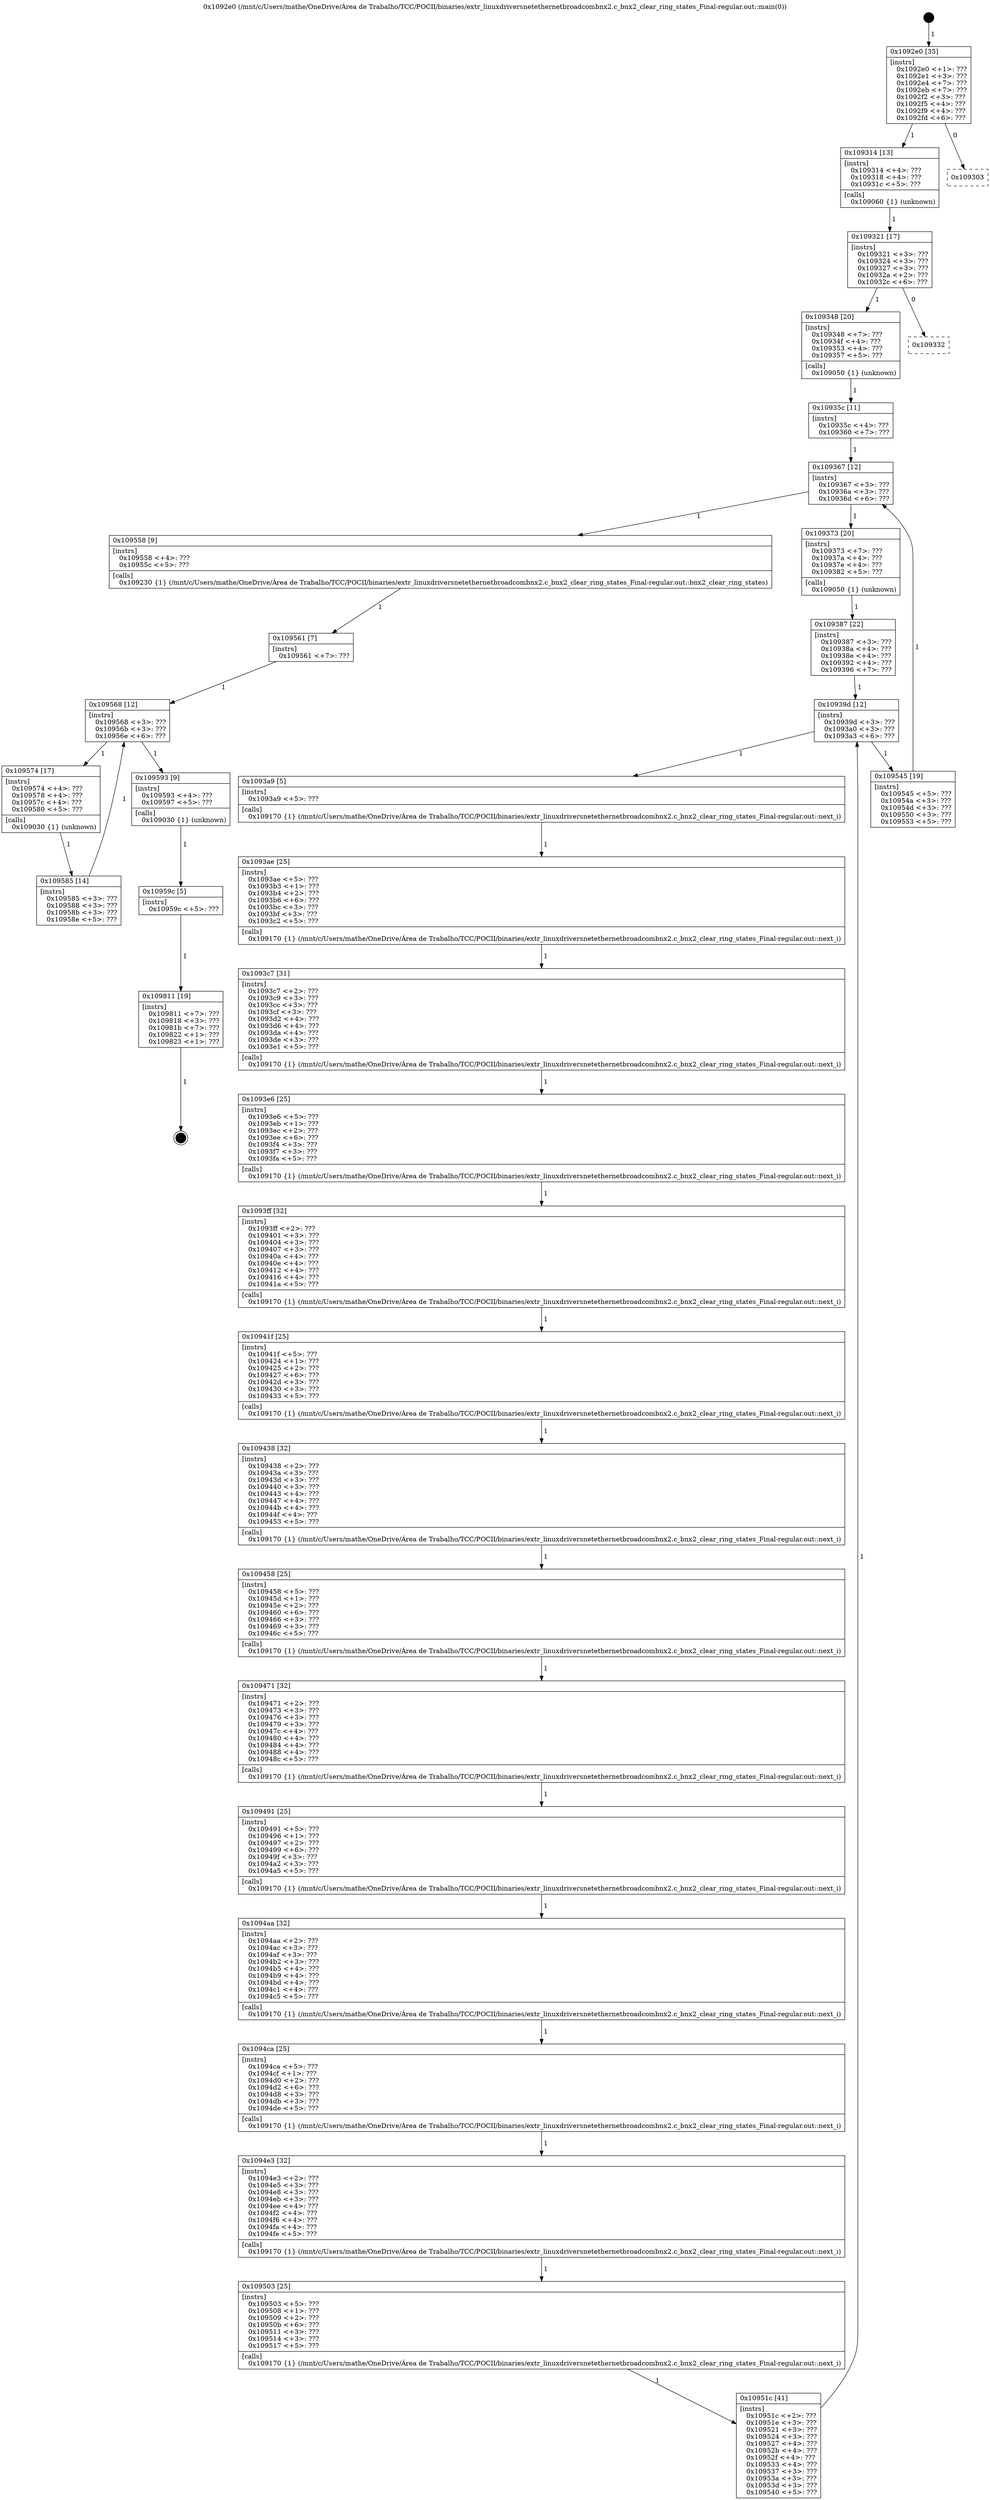 digraph "0x1092e0" {
  label = "0x1092e0 (/mnt/c/Users/mathe/OneDrive/Área de Trabalho/TCC/POCII/binaries/extr_linuxdriversnetethernetbroadcombnx2.c_bnx2_clear_ring_states_Final-regular.out::main(0))"
  labelloc = "t"
  node[shape=record]

  Entry [label="",width=0.3,height=0.3,shape=circle,fillcolor=black,style=filled]
  "0x1092e0" [label="{
     0x1092e0 [35]\l
     | [instrs]\l
     &nbsp;&nbsp;0x1092e0 \<+1\>: ???\l
     &nbsp;&nbsp;0x1092e1 \<+3\>: ???\l
     &nbsp;&nbsp;0x1092e4 \<+7\>: ???\l
     &nbsp;&nbsp;0x1092eb \<+7\>: ???\l
     &nbsp;&nbsp;0x1092f2 \<+3\>: ???\l
     &nbsp;&nbsp;0x1092f5 \<+4\>: ???\l
     &nbsp;&nbsp;0x1092f9 \<+4\>: ???\l
     &nbsp;&nbsp;0x1092fd \<+6\>: ???\l
  }"]
  "0x109314" [label="{
     0x109314 [13]\l
     | [instrs]\l
     &nbsp;&nbsp;0x109314 \<+4\>: ???\l
     &nbsp;&nbsp;0x109318 \<+4\>: ???\l
     &nbsp;&nbsp;0x10931c \<+5\>: ???\l
     | [calls]\l
     &nbsp;&nbsp;0x109060 \{1\} (unknown)\l
  }"]
  "0x109303" [label="{
     0x109303\l
  }", style=dashed]
  "0x109321" [label="{
     0x109321 [17]\l
     | [instrs]\l
     &nbsp;&nbsp;0x109321 \<+3\>: ???\l
     &nbsp;&nbsp;0x109324 \<+3\>: ???\l
     &nbsp;&nbsp;0x109327 \<+3\>: ???\l
     &nbsp;&nbsp;0x10932a \<+2\>: ???\l
     &nbsp;&nbsp;0x10932c \<+6\>: ???\l
  }"]
  "0x109348" [label="{
     0x109348 [20]\l
     | [instrs]\l
     &nbsp;&nbsp;0x109348 \<+7\>: ???\l
     &nbsp;&nbsp;0x10934f \<+4\>: ???\l
     &nbsp;&nbsp;0x109353 \<+4\>: ???\l
     &nbsp;&nbsp;0x109357 \<+5\>: ???\l
     | [calls]\l
     &nbsp;&nbsp;0x109050 \{1\} (unknown)\l
  }"]
  "0x109332" [label="{
     0x109332\l
  }", style=dashed]
  "0x109367" [label="{
     0x109367 [12]\l
     | [instrs]\l
     &nbsp;&nbsp;0x109367 \<+3\>: ???\l
     &nbsp;&nbsp;0x10936a \<+3\>: ???\l
     &nbsp;&nbsp;0x10936d \<+6\>: ???\l
  }"]
  "0x109558" [label="{
     0x109558 [9]\l
     | [instrs]\l
     &nbsp;&nbsp;0x109558 \<+4\>: ???\l
     &nbsp;&nbsp;0x10955c \<+5\>: ???\l
     | [calls]\l
     &nbsp;&nbsp;0x109230 \{1\} (/mnt/c/Users/mathe/OneDrive/Área de Trabalho/TCC/POCII/binaries/extr_linuxdriversnetethernetbroadcombnx2.c_bnx2_clear_ring_states_Final-regular.out::bnx2_clear_ring_states)\l
  }"]
  "0x109373" [label="{
     0x109373 [20]\l
     | [instrs]\l
     &nbsp;&nbsp;0x109373 \<+7\>: ???\l
     &nbsp;&nbsp;0x10937a \<+4\>: ???\l
     &nbsp;&nbsp;0x10937e \<+4\>: ???\l
     &nbsp;&nbsp;0x109382 \<+5\>: ???\l
     | [calls]\l
     &nbsp;&nbsp;0x109050 \{1\} (unknown)\l
  }"]
  "0x10939d" [label="{
     0x10939d [12]\l
     | [instrs]\l
     &nbsp;&nbsp;0x10939d \<+3\>: ???\l
     &nbsp;&nbsp;0x1093a0 \<+3\>: ???\l
     &nbsp;&nbsp;0x1093a3 \<+6\>: ???\l
  }"]
  "0x109545" [label="{
     0x109545 [19]\l
     | [instrs]\l
     &nbsp;&nbsp;0x109545 \<+5\>: ???\l
     &nbsp;&nbsp;0x10954a \<+3\>: ???\l
     &nbsp;&nbsp;0x10954d \<+3\>: ???\l
     &nbsp;&nbsp;0x109550 \<+3\>: ???\l
     &nbsp;&nbsp;0x109553 \<+5\>: ???\l
  }"]
  "0x1093a9" [label="{
     0x1093a9 [5]\l
     | [instrs]\l
     &nbsp;&nbsp;0x1093a9 \<+5\>: ???\l
     | [calls]\l
     &nbsp;&nbsp;0x109170 \{1\} (/mnt/c/Users/mathe/OneDrive/Área de Trabalho/TCC/POCII/binaries/extr_linuxdriversnetethernetbroadcombnx2.c_bnx2_clear_ring_states_Final-regular.out::next_i)\l
  }"]
  "0x1093ae" [label="{
     0x1093ae [25]\l
     | [instrs]\l
     &nbsp;&nbsp;0x1093ae \<+5\>: ???\l
     &nbsp;&nbsp;0x1093b3 \<+1\>: ???\l
     &nbsp;&nbsp;0x1093b4 \<+2\>: ???\l
     &nbsp;&nbsp;0x1093b6 \<+6\>: ???\l
     &nbsp;&nbsp;0x1093bc \<+3\>: ???\l
     &nbsp;&nbsp;0x1093bf \<+3\>: ???\l
     &nbsp;&nbsp;0x1093c2 \<+5\>: ???\l
     | [calls]\l
     &nbsp;&nbsp;0x109170 \{1\} (/mnt/c/Users/mathe/OneDrive/Área de Trabalho/TCC/POCII/binaries/extr_linuxdriversnetethernetbroadcombnx2.c_bnx2_clear_ring_states_Final-regular.out::next_i)\l
  }"]
  "0x1093c7" [label="{
     0x1093c7 [31]\l
     | [instrs]\l
     &nbsp;&nbsp;0x1093c7 \<+2\>: ???\l
     &nbsp;&nbsp;0x1093c9 \<+3\>: ???\l
     &nbsp;&nbsp;0x1093cc \<+3\>: ???\l
     &nbsp;&nbsp;0x1093cf \<+3\>: ???\l
     &nbsp;&nbsp;0x1093d2 \<+4\>: ???\l
     &nbsp;&nbsp;0x1093d6 \<+4\>: ???\l
     &nbsp;&nbsp;0x1093da \<+4\>: ???\l
     &nbsp;&nbsp;0x1093de \<+3\>: ???\l
     &nbsp;&nbsp;0x1093e1 \<+5\>: ???\l
     | [calls]\l
     &nbsp;&nbsp;0x109170 \{1\} (/mnt/c/Users/mathe/OneDrive/Área de Trabalho/TCC/POCII/binaries/extr_linuxdriversnetethernetbroadcombnx2.c_bnx2_clear_ring_states_Final-regular.out::next_i)\l
  }"]
  "0x1093e6" [label="{
     0x1093e6 [25]\l
     | [instrs]\l
     &nbsp;&nbsp;0x1093e6 \<+5\>: ???\l
     &nbsp;&nbsp;0x1093eb \<+1\>: ???\l
     &nbsp;&nbsp;0x1093ec \<+2\>: ???\l
     &nbsp;&nbsp;0x1093ee \<+6\>: ???\l
     &nbsp;&nbsp;0x1093f4 \<+3\>: ???\l
     &nbsp;&nbsp;0x1093f7 \<+3\>: ???\l
     &nbsp;&nbsp;0x1093fa \<+5\>: ???\l
     | [calls]\l
     &nbsp;&nbsp;0x109170 \{1\} (/mnt/c/Users/mathe/OneDrive/Área de Trabalho/TCC/POCII/binaries/extr_linuxdriversnetethernetbroadcombnx2.c_bnx2_clear_ring_states_Final-regular.out::next_i)\l
  }"]
  "0x1093ff" [label="{
     0x1093ff [32]\l
     | [instrs]\l
     &nbsp;&nbsp;0x1093ff \<+2\>: ???\l
     &nbsp;&nbsp;0x109401 \<+3\>: ???\l
     &nbsp;&nbsp;0x109404 \<+3\>: ???\l
     &nbsp;&nbsp;0x109407 \<+3\>: ???\l
     &nbsp;&nbsp;0x10940a \<+4\>: ???\l
     &nbsp;&nbsp;0x10940e \<+4\>: ???\l
     &nbsp;&nbsp;0x109412 \<+4\>: ???\l
     &nbsp;&nbsp;0x109416 \<+4\>: ???\l
     &nbsp;&nbsp;0x10941a \<+5\>: ???\l
     | [calls]\l
     &nbsp;&nbsp;0x109170 \{1\} (/mnt/c/Users/mathe/OneDrive/Área de Trabalho/TCC/POCII/binaries/extr_linuxdriversnetethernetbroadcombnx2.c_bnx2_clear_ring_states_Final-regular.out::next_i)\l
  }"]
  "0x10941f" [label="{
     0x10941f [25]\l
     | [instrs]\l
     &nbsp;&nbsp;0x10941f \<+5\>: ???\l
     &nbsp;&nbsp;0x109424 \<+1\>: ???\l
     &nbsp;&nbsp;0x109425 \<+2\>: ???\l
     &nbsp;&nbsp;0x109427 \<+6\>: ???\l
     &nbsp;&nbsp;0x10942d \<+3\>: ???\l
     &nbsp;&nbsp;0x109430 \<+3\>: ???\l
     &nbsp;&nbsp;0x109433 \<+5\>: ???\l
     | [calls]\l
     &nbsp;&nbsp;0x109170 \{1\} (/mnt/c/Users/mathe/OneDrive/Área de Trabalho/TCC/POCII/binaries/extr_linuxdriversnetethernetbroadcombnx2.c_bnx2_clear_ring_states_Final-regular.out::next_i)\l
  }"]
  "0x109438" [label="{
     0x109438 [32]\l
     | [instrs]\l
     &nbsp;&nbsp;0x109438 \<+2\>: ???\l
     &nbsp;&nbsp;0x10943a \<+3\>: ???\l
     &nbsp;&nbsp;0x10943d \<+3\>: ???\l
     &nbsp;&nbsp;0x109440 \<+3\>: ???\l
     &nbsp;&nbsp;0x109443 \<+4\>: ???\l
     &nbsp;&nbsp;0x109447 \<+4\>: ???\l
     &nbsp;&nbsp;0x10944b \<+4\>: ???\l
     &nbsp;&nbsp;0x10944f \<+4\>: ???\l
     &nbsp;&nbsp;0x109453 \<+5\>: ???\l
     | [calls]\l
     &nbsp;&nbsp;0x109170 \{1\} (/mnt/c/Users/mathe/OneDrive/Área de Trabalho/TCC/POCII/binaries/extr_linuxdriversnetethernetbroadcombnx2.c_bnx2_clear_ring_states_Final-regular.out::next_i)\l
  }"]
  "0x109458" [label="{
     0x109458 [25]\l
     | [instrs]\l
     &nbsp;&nbsp;0x109458 \<+5\>: ???\l
     &nbsp;&nbsp;0x10945d \<+1\>: ???\l
     &nbsp;&nbsp;0x10945e \<+2\>: ???\l
     &nbsp;&nbsp;0x109460 \<+6\>: ???\l
     &nbsp;&nbsp;0x109466 \<+3\>: ???\l
     &nbsp;&nbsp;0x109469 \<+3\>: ???\l
     &nbsp;&nbsp;0x10946c \<+5\>: ???\l
     | [calls]\l
     &nbsp;&nbsp;0x109170 \{1\} (/mnt/c/Users/mathe/OneDrive/Área de Trabalho/TCC/POCII/binaries/extr_linuxdriversnetethernetbroadcombnx2.c_bnx2_clear_ring_states_Final-regular.out::next_i)\l
  }"]
  "0x109471" [label="{
     0x109471 [32]\l
     | [instrs]\l
     &nbsp;&nbsp;0x109471 \<+2\>: ???\l
     &nbsp;&nbsp;0x109473 \<+3\>: ???\l
     &nbsp;&nbsp;0x109476 \<+3\>: ???\l
     &nbsp;&nbsp;0x109479 \<+3\>: ???\l
     &nbsp;&nbsp;0x10947c \<+4\>: ???\l
     &nbsp;&nbsp;0x109480 \<+4\>: ???\l
     &nbsp;&nbsp;0x109484 \<+4\>: ???\l
     &nbsp;&nbsp;0x109488 \<+4\>: ???\l
     &nbsp;&nbsp;0x10948c \<+5\>: ???\l
     | [calls]\l
     &nbsp;&nbsp;0x109170 \{1\} (/mnt/c/Users/mathe/OneDrive/Área de Trabalho/TCC/POCII/binaries/extr_linuxdriversnetethernetbroadcombnx2.c_bnx2_clear_ring_states_Final-regular.out::next_i)\l
  }"]
  "0x109491" [label="{
     0x109491 [25]\l
     | [instrs]\l
     &nbsp;&nbsp;0x109491 \<+5\>: ???\l
     &nbsp;&nbsp;0x109496 \<+1\>: ???\l
     &nbsp;&nbsp;0x109497 \<+2\>: ???\l
     &nbsp;&nbsp;0x109499 \<+6\>: ???\l
     &nbsp;&nbsp;0x10949f \<+3\>: ???\l
     &nbsp;&nbsp;0x1094a2 \<+3\>: ???\l
     &nbsp;&nbsp;0x1094a5 \<+5\>: ???\l
     | [calls]\l
     &nbsp;&nbsp;0x109170 \{1\} (/mnt/c/Users/mathe/OneDrive/Área de Trabalho/TCC/POCII/binaries/extr_linuxdriversnetethernetbroadcombnx2.c_bnx2_clear_ring_states_Final-regular.out::next_i)\l
  }"]
  "0x1094aa" [label="{
     0x1094aa [32]\l
     | [instrs]\l
     &nbsp;&nbsp;0x1094aa \<+2\>: ???\l
     &nbsp;&nbsp;0x1094ac \<+3\>: ???\l
     &nbsp;&nbsp;0x1094af \<+3\>: ???\l
     &nbsp;&nbsp;0x1094b2 \<+3\>: ???\l
     &nbsp;&nbsp;0x1094b5 \<+4\>: ???\l
     &nbsp;&nbsp;0x1094b9 \<+4\>: ???\l
     &nbsp;&nbsp;0x1094bd \<+4\>: ???\l
     &nbsp;&nbsp;0x1094c1 \<+4\>: ???\l
     &nbsp;&nbsp;0x1094c5 \<+5\>: ???\l
     | [calls]\l
     &nbsp;&nbsp;0x109170 \{1\} (/mnt/c/Users/mathe/OneDrive/Área de Trabalho/TCC/POCII/binaries/extr_linuxdriversnetethernetbroadcombnx2.c_bnx2_clear_ring_states_Final-regular.out::next_i)\l
  }"]
  "0x1094ca" [label="{
     0x1094ca [25]\l
     | [instrs]\l
     &nbsp;&nbsp;0x1094ca \<+5\>: ???\l
     &nbsp;&nbsp;0x1094cf \<+1\>: ???\l
     &nbsp;&nbsp;0x1094d0 \<+2\>: ???\l
     &nbsp;&nbsp;0x1094d2 \<+6\>: ???\l
     &nbsp;&nbsp;0x1094d8 \<+3\>: ???\l
     &nbsp;&nbsp;0x1094db \<+3\>: ???\l
     &nbsp;&nbsp;0x1094de \<+5\>: ???\l
     | [calls]\l
     &nbsp;&nbsp;0x109170 \{1\} (/mnt/c/Users/mathe/OneDrive/Área de Trabalho/TCC/POCII/binaries/extr_linuxdriversnetethernetbroadcombnx2.c_bnx2_clear_ring_states_Final-regular.out::next_i)\l
  }"]
  "0x1094e3" [label="{
     0x1094e3 [32]\l
     | [instrs]\l
     &nbsp;&nbsp;0x1094e3 \<+2\>: ???\l
     &nbsp;&nbsp;0x1094e5 \<+3\>: ???\l
     &nbsp;&nbsp;0x1094e8 \<+3\>: ???\l
     &nbsp;&nbsp;0x1094eb \<+3\>: ???\l
     &nbsp;&nbsp;0x1094ee \<+4\>: ???\l
     &nbsp;&nbsp;0x1094f2 \<+4\>: ???\l
     &nbsp;&nbsp;0x1094f6 \<+4\>: ???\l
     &nbsp;&nbsp;0x1094fa \<+4\>: ???\l
     &nbsp;&nbsp;0x1094fe \<+5\>: ???\l
     | [calls]\l
     &nbsp;&nbsp;0x109170 \{1\} (/mnt/c/Users/mathe/OneDrive/Área de Trabalho/TCC/POCII/binaries/extr_linuxdriversnetethernetbroadcombnx2.c_bnx2_clear_ring_states_Final-regular.out::next_i)\l
  }"]
  "0x109503" [label="{
     0x109503 [25]\l
     | [instrs]\l
     &nbsp;&nbsp;0x109503 \<+5\>: ???\l
     &nbsp;&nbsp;0x109508 \<+1\>: ???\l
     &nbsp;&nbsp;0x109509 \<+2\>: ???\l
     &nbsp;&nbsp;0x10950b \<+6\>: ???\l
     &nbsp;&nbsp;0x109511 \<+3\>: ???\l
     &nbsp;&nbsp;0x109514 \<+3\>: ???\l
     &nbsp;&nbsp;0x109517 \<+5\>: ???\l
     | [calls]\l
     &nbsp;&nbsp;0x109170 \{1\} (/mnt/c/Users/mathe/OneDrive/Área de Trabalho/TCC/POCII/binaries/extr_linuxdriversnetethernetbroadcombnx2.c_bnx2_clear_ring_states_Final-regular.out::next_i)\l
  }"]
  "0x10951c" [label="{
     0x10951c [41]\l
     | [instrs]\l
     &nbsp;&nbsp;0x10951c \<+2\>: ???\l
     &nbsp;&nbsp;0x10951e \<+3\>: ???\l
     &nbsp;&nbsp;0x109521 \<+3\>: ???\l
     &nbsp;&nbsp;0x109524 \<+3\>: ???\l
     &nbsp;&nbsp;0x109527 \<+4\>: ???\l
     &nbsp;&nbsp;0x10952b \<+4\>: ???\l
     &nbsp;&nbsp;0x10952f \<+4\>: ???\l
     &nbsp;&nbsp;0x109533 \<+4\>: ???\l
     &nbsp;&nbsp;0x109537 \<+3\>: ???\l
     &nbsp;&nbsp;0x10953a \<+3\>: ???\l
     &nbsp;&nbsp;0x10953d \<+3\>: ???\l
     &nbsp;&nbsp;0x109540 \<+5\>: ???\l
  }"]
  "0x109387" [label="{
     0x109387 [22]\l
     | [instrs]\l
     &nbsp;&nbsp;0x109387 \<+3\>: ???\l
     &nbsp;&nbsp;0x10938a \<+4\>: ???\l
     &nbsp;&nbsp;0x10938e \<+4\>: ???\l
     &nbsp;&nbsp;0x109392 \<+4\>: ???\l
     &nbsp;&nbsp;0x109396 \<+7\>: ???\l
  }"]
  Exit [label="",width=0.3,height=0.3,shape=circle,fillcolor=black,style=filled,peripheries=2]
  "0x10935c" [label="{
     0x10935c [11]\l
     | [instrs]\l
     &nbsp;&nbsp;0x10935c \<+4\>: ???\l
     &nbsp;&nbsp;0x109360 \<+7\>: ???\l
  }"]
  "0x109568" [label="{
     0x109568 [12]\l
     | [instrs]\l
     &nbsp;&nbsp;0x109568 \<+3\>: ???\l
     &nbsp;&nbsp;0x10956b \<+3\>: ???\l
     &nbsp;&nbsp;0x10956e \<+6\>: ???\l
  }"]
  "0x109593" [label="{
     0x109593 [9]\l
     | [instrs]\l
     &nbsp;&nbsp;0x109593 \<+4\>: ???\l
     &nbsp;&nbsp;0x109597 \<+5\>: ???\l
     | [calls]\l
     &nbsp;&nbsp;0x109030 \{1\} (unknown)\l
  }"]
  "0x109574" [label="{
     0x109574 [17]\l
     | [instrs]\l
     &nbsp;&nbsp;0x109574 \<+4\>: ???\l
     &nbsp;&nbsp;0x109578 \<+4\>: ???\l
     &nbsp;&nbsp;0x10957c \<+4\>: ???\l
     &nbsp;&nbsp;0x109580 \<+5\>: ???\l
     | [calls]\l
     &nbsp;&nbsp;0x109030 \{1\} (unknown)\l
  }"]
  "0x109585" [label="{
     0x109585 [14]\l
     | [instrs]\l
     &nbsp;&nbsp;0x109585 \<+3\>: ???\l
     &nbsp;&nbsp;0x109588 \<+3\>: ???\l
     &nbsp;&nbsp;0x10958b \<+3\>: ???\l
     &nbsp;&nbsp;0x10958e \<+5\>: ???\l
  }"]
  "0x109561" [label="{
     0x109561 [7]\l
     | [instrs]\l
     &nbsp;&nbsp;0x109561 \<+7\>: ???\l
  }"]
  "0x10959c" [label="{
     0x10959c [5]\l
     | [instrs]\l
     &nbsp;&nbsp;0x10959c \<+5\>: ???\l
  }"]
  "0x109811" [label="{
     0x109811 [19]\l
     | [instrs]\l
     &nbsp;&nbsp;0x109811 \<+7\>: ???\l
     &nbsp;&nbsp;0x109818 \<+3\>: ???\l
     &nbsp;&nbsp;0x10981b \<+7\>: ???\l
     &nbsp;&nbsp;0x109822 \<+1\>: ???\l
     &nbsp;&nbsp;0x109823 \<+1\>: ???\l
  }"]
  Entry -> "0x1092e0" [label=" 1"]
  "0x1092e0" -> "0x109314" [label=" 1"]
  "0x1092e0" -> "0x109303" [label=" 0"]
  "0x109314" -> "0x109321" [label=" 1"]
  "0x109321" -> "0x109348" [label=" 1"]
  "0x109321" -> "0x109332" [label=" 0"]
  "0x109348" -> "0x10935c" [label=" 1"]
  "0x109367" -> "0x109558" [label=" 1"]
  "0x109367" -> "0x109373" [label=" 1"]
  "0x109373" -> "0x109387" [label=" 1"]
  "0x10939d" -> "0x109545" [label=" 1"]
  "0x10939d" -> "0x1093a9" [label=" 1"]
  "0x1093a9" -> "0x1093ae" [label=" 1"]
  "0x1093ae" -> "0x1093c7" [label=" 1"]
  "0x1093c7" -> "0x1093e6" [label=" 1"]
  "0x1093e6" -> "0x1093ff" [label=" 1"]
  "0x1093ff" -> "0x10941f" [label=" 1"]
  "0x10941f" -> "0x109438" [label=" 1"]
  "0x109438" -> "0x109458" [label=" 1"]
  "0x109458" -> "0x109471" [label=" 1"]
  "0x109471" -> "0x109491" [label=" 1"]
  "0x109491" -> "0x1094aa" [label=" 1"]
  "0x1094aa" -> "0x1094ca" [label=" 1"]
  "0x1094ca" -> "0x1094e3" [label=" 1"]
  "0x1094e3" -> "0x109503" [label=" 1"]
  "0x109503" -> "0x10951c" [label=" 1"]
  "0x109387" -> "0x10939d" [label=" 1"]
  "0x10951c" -> "0x10939d" [label=" 1"]
  "0x109811" -> Exit [label=" 1"]
  "0x10935c" -> "0x109367" [label=" 1"]
  "0x109545" -> "0x109367" [label=" 1"]
  "0x109558" -> "0x109561" [label=" 1"]
  "0x109568" -> "0x109593" [label=" 1"]
  "0x109568" -> "0x109574" [label=" 1"]
  "0x109574" -> "0x109585" [label=" 1"]
  "0x109561" -> "0x109568" [label=" 1"]
  "0x109585" -> "0x109568" [label=" 1"]
  "0x109593" -> "0x10959c" [label=" 1"]
  "0x10959c" -> "0x109811" [label=" 1"]
}
